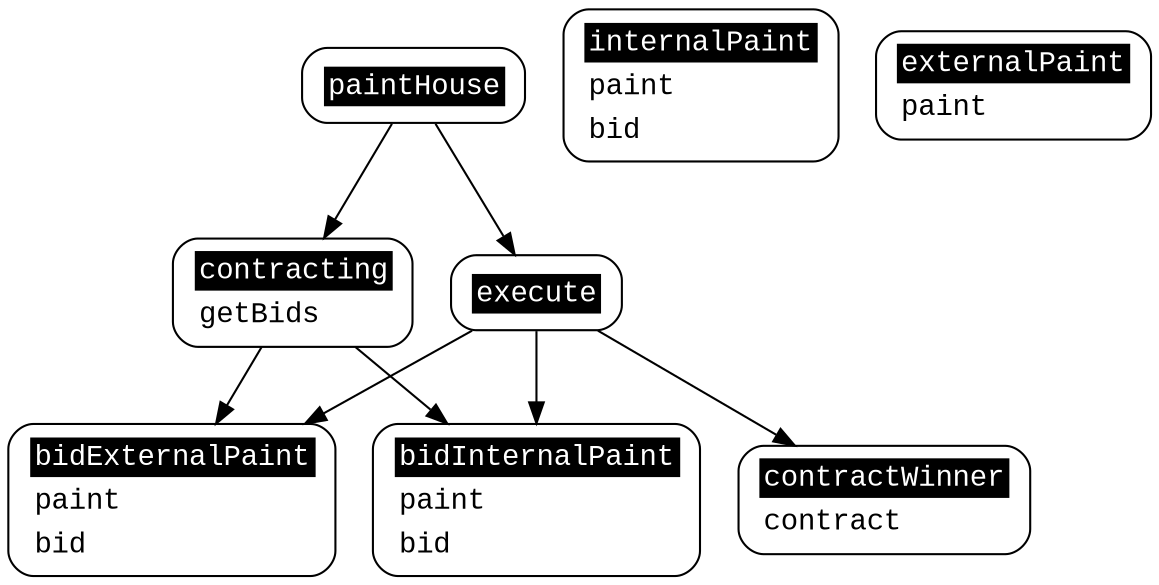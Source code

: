 digraph G {
	"paintHouse" [ style = "filled" fillcolor = "white" fontname = "Courier New" shape = "Mrecord" label = <<table border="0" cellborder="0" bgcolor="white"><tr><td bgcolor="black" align="center"><font color="white">paintHouse</font></td></tr></table>> ];
	"contracting" [ style = "filled" fillcolor = "white" fontname = "Courier New" shape = "Mrecord" label = <<table border="0" cellborder="0" bgcolor="white"><tr><td bgcolor="black" align="center"><font color="white">contracting</font></td></tr><tr><td align="left">getBids</td></tr></table>> ];
	"bidInternalPaint" [ style = "filled" fillcolor = "white" fontname = "Courier New" shape = "Mrecord" label = <<table border="0" cellborder="0" bgcolor="white"><tr><td bgcolor="black" align="center"><font color="white">bidInternalPaint</font></td></tr><tr><td align="left">paint</td></tr><tr><td align="left">bid</td></tr></table>> ];
	"bidExternalPaint" [ style = "filled" fillcolor = "white" fontname = "Courier New" shape = "Mrecord" label = <<table border="0" cellborder="0" bgcolor="white"><tr><td bgcolor="black" align="center"><font color="white">bidExternalPaint</font></td></tr><tr><td align="left">paint</td></tr><tr><td align="left">bid</td></tr></table>> ];
	"execute" [ style = "filled" fillcolor = "white" fontname = "Courier New" shape = "Mrecord" label = <<table border="0" cellborder="0" bgcolor="white"><tr><td bgcolor="black" align="center"><font color="white">execute</font></td></tr></table>> ];
	"contractWinner" [ style = "filled" fillcolor = "white" fontname = "Courier New" shape = "Mrecord" label = <<table border="0" cellborder="0" bgcolor="white"><tr><td bgcolor="black" align="center"><font color="white">contractWinner</font></td></tr><tr><td align="left">contract</td></tr></table>> ];
	"internalPaint" [ style = "filled" fillcolor = "white" fontname = "Courier New" shape = "Mrecord" label = <<table border="0" cellborder="0" bgcolor="white"><tr><td bgcolor="black" align="center"><font color="white">internalPaint</font></td></tr><tr><td align="left">paint</td></tr><tr><td align="left">bid</td></tr></table>> ];
	"externalPaint" [ style = "filled" fillcolor = "white" fontname = "Courier New" shape = "Mrecord" label = <<table border="0" cellborder="0" bgcolor="white"><tr><td bgcolor="black" align="center"><font color="white">externalPaint</font></td></tr><tr><td align="left">paint</td></tr></table>> ];
	contracting->bidExternalPaint;
	paintHouse->execute;
	execute->bidInternalPaint;
	contracting->bidInternalPaint;
	paintHouse->contracting;
	execute->bidExternalPaint;
	execute->contractWinner;
}
